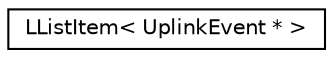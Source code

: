 digraph "Graphical Class Hierarchy"
{
 // LATEX_PDF_SIZE
  edge [fontname="Helvetica",fontsize="10",labelfontname="Helvetica",labelfontsize="10"];
  node [fontname="Helvetica",fontsize="10",shape=record];
  rankdir="LR";
  Node0 [label="LListItem\< UplinkEvent * \>",height=0.2,width=0.4,color="black", fillcolor="white", style="filled",URL="$classLListItem.html",tooltip=" "];
}
